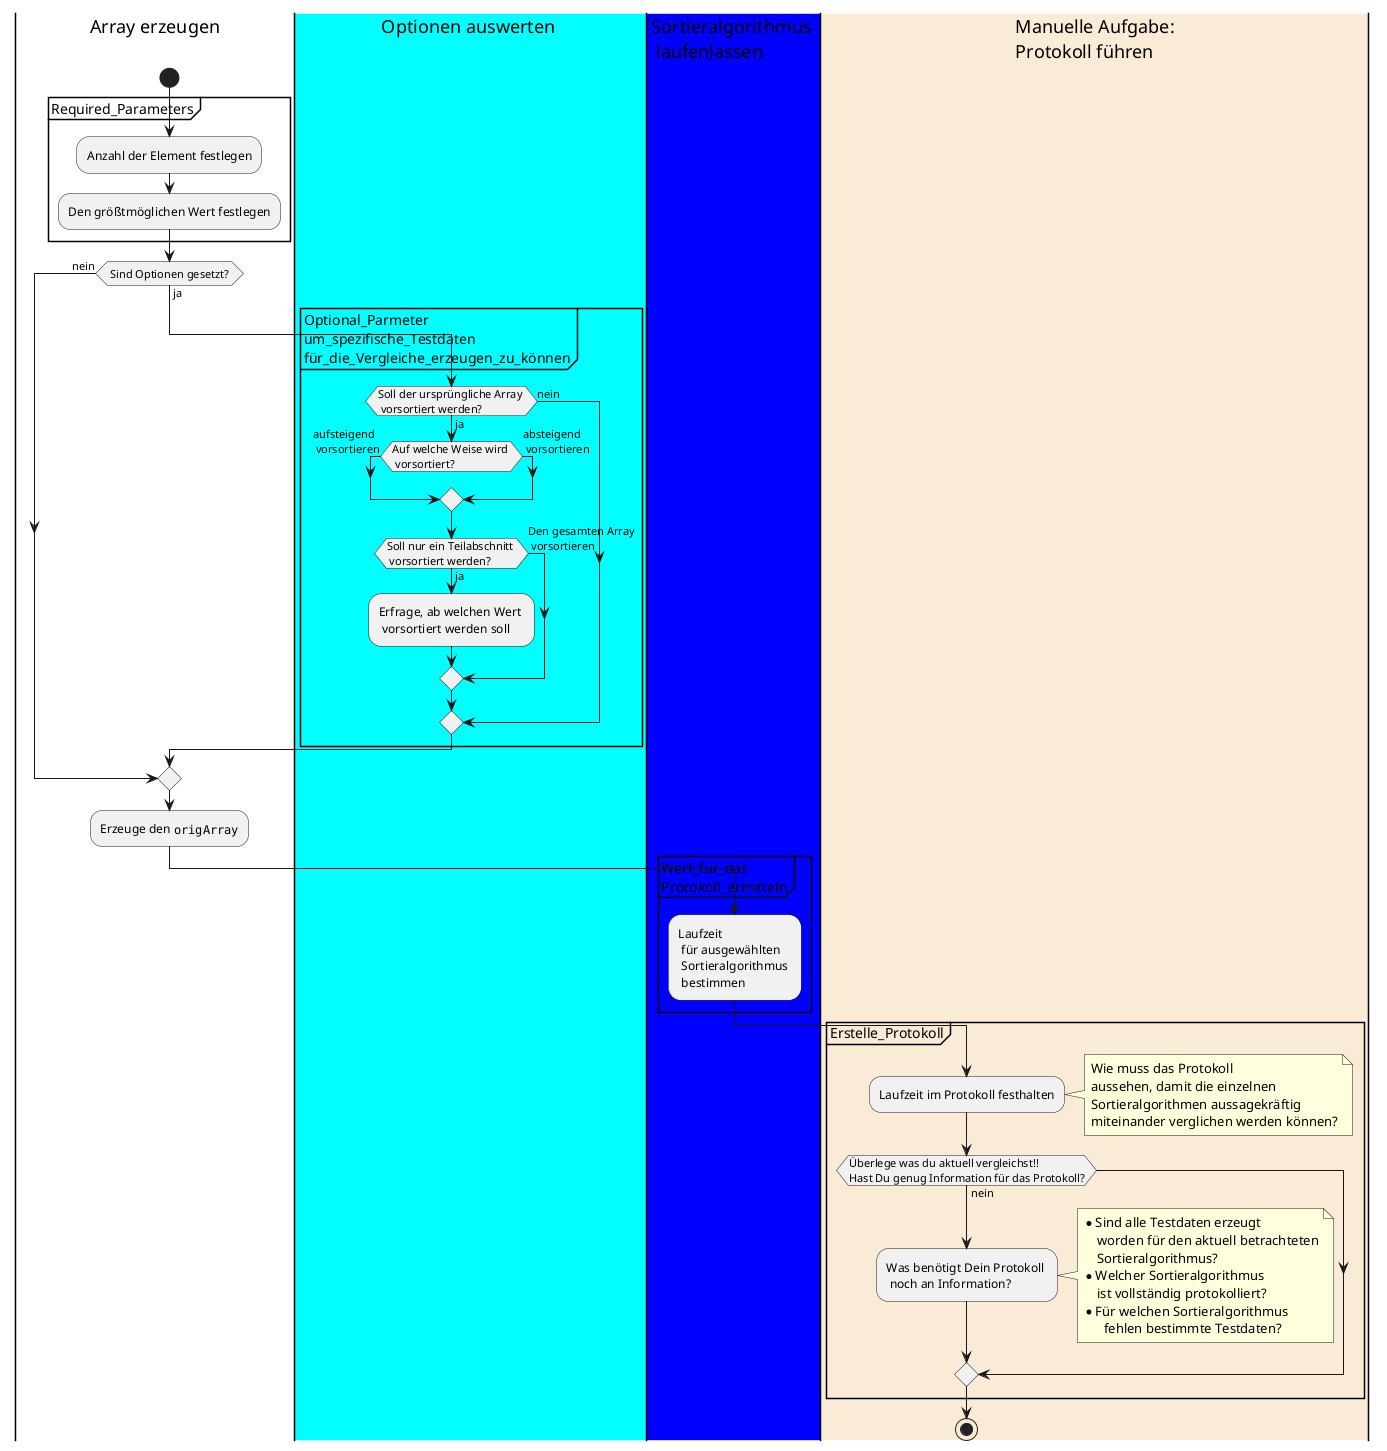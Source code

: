 @startuml

|Array erzeugen|
start

partition Required_Parameters {
:Anzahl der Element festlegen;
:Den größtmöglichen Wert festlegen;
}


if ( Sind Optionen gesetzt? ) then (nein)
else (ja)
  |#Cyan|Optionen auswerten \n|

  partition Optional_Parmeter\num_spezifische_Testdaten\nfür_die_Vergleiche_erzeugen_zu_können {
  if (Soll der ursprüngliche Array \n vorsortiert werden?) then (ja)
     if (Auf welche Weise wird \n vorsortiert? ) then (aufsteigend  \n vorsortieren)
          else (absteigend \n vorsortieren)
     endif
     if (Soll nur ein Teilabschnitt \n vorsortiert werden?) then (ja)
            :Erfrage, ab welchen Wert \n vorsortiert werden soll;

     else(Den gesamten Array \n vorsortieren )
     endif
  else (nein)
  endif
  }
endif
|Array erzeugen|
:Erzeuge den ""origArray"";
|#Blue|Sortieralgorithmus \n laufenlassen |
partition Wert_für_das\nProtokoll_ermitteln {
:Laufzeit \n für ausgewählten \n Sortieralgorithmus \n bestimmen;
}
|#AntiqueWhite|Manuelle Aufgabe:\nProtokoll führen|
partition Erstelle_Protokoll {
:Laufzeit im Protokoll festhalten;
note right
Wie muss das Protokoll
aussehen, damit die einzelnen
Sortieralgorithmen aussagekräftig
miteinander verglichen werden können?
end note

if (Überlege was du aktuell vergleichst!!\nHast Du genug Information für das Protokoll?) then (nein)
  :Was benötigt Dein Protokoll \n noch an Information?;
  note right
  * Sind alle Testdaten erzeugt
      worden für den aktuell betrachteten
      Sortieralgorithmus?
  * Welcher Sortieralgorithmus
      ist vollständig protokolliert?
  * Für welchen Sortieralgorithmus
        fehlen bestimmte Testdaten?
  end note
else
endif
}
stop
@enduml
